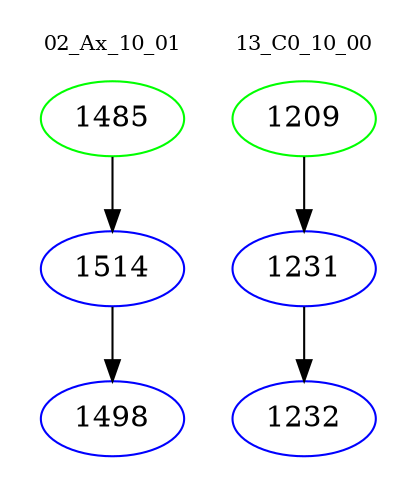 digraph{
subgraph cluster_0 {
color = white
label = "02_Ax_10_01";
fontsize=10;
T0_1485 [label="1485", color="green"]
T0_1485 -> T0_1514 [color="black"]
T0_1514 [label="1514", color="blue"]
T0_1514 -> T0_1498 [color="black"]
T0_1498 [label="1498", color="blue"]
}
subgraph cluster_1 {
color = white
label = "13_C0_10_00";
fontsize=10;
T1_1209 [label="1209", color="green"]
T1_1209 -> T1_1231 [color="black"]
T1_1231 [label="1231", color="blue"]
T1_1231 -> T1_1232 [color="black"]
T1_1232 [label="1232", color="blue"]
}
}
